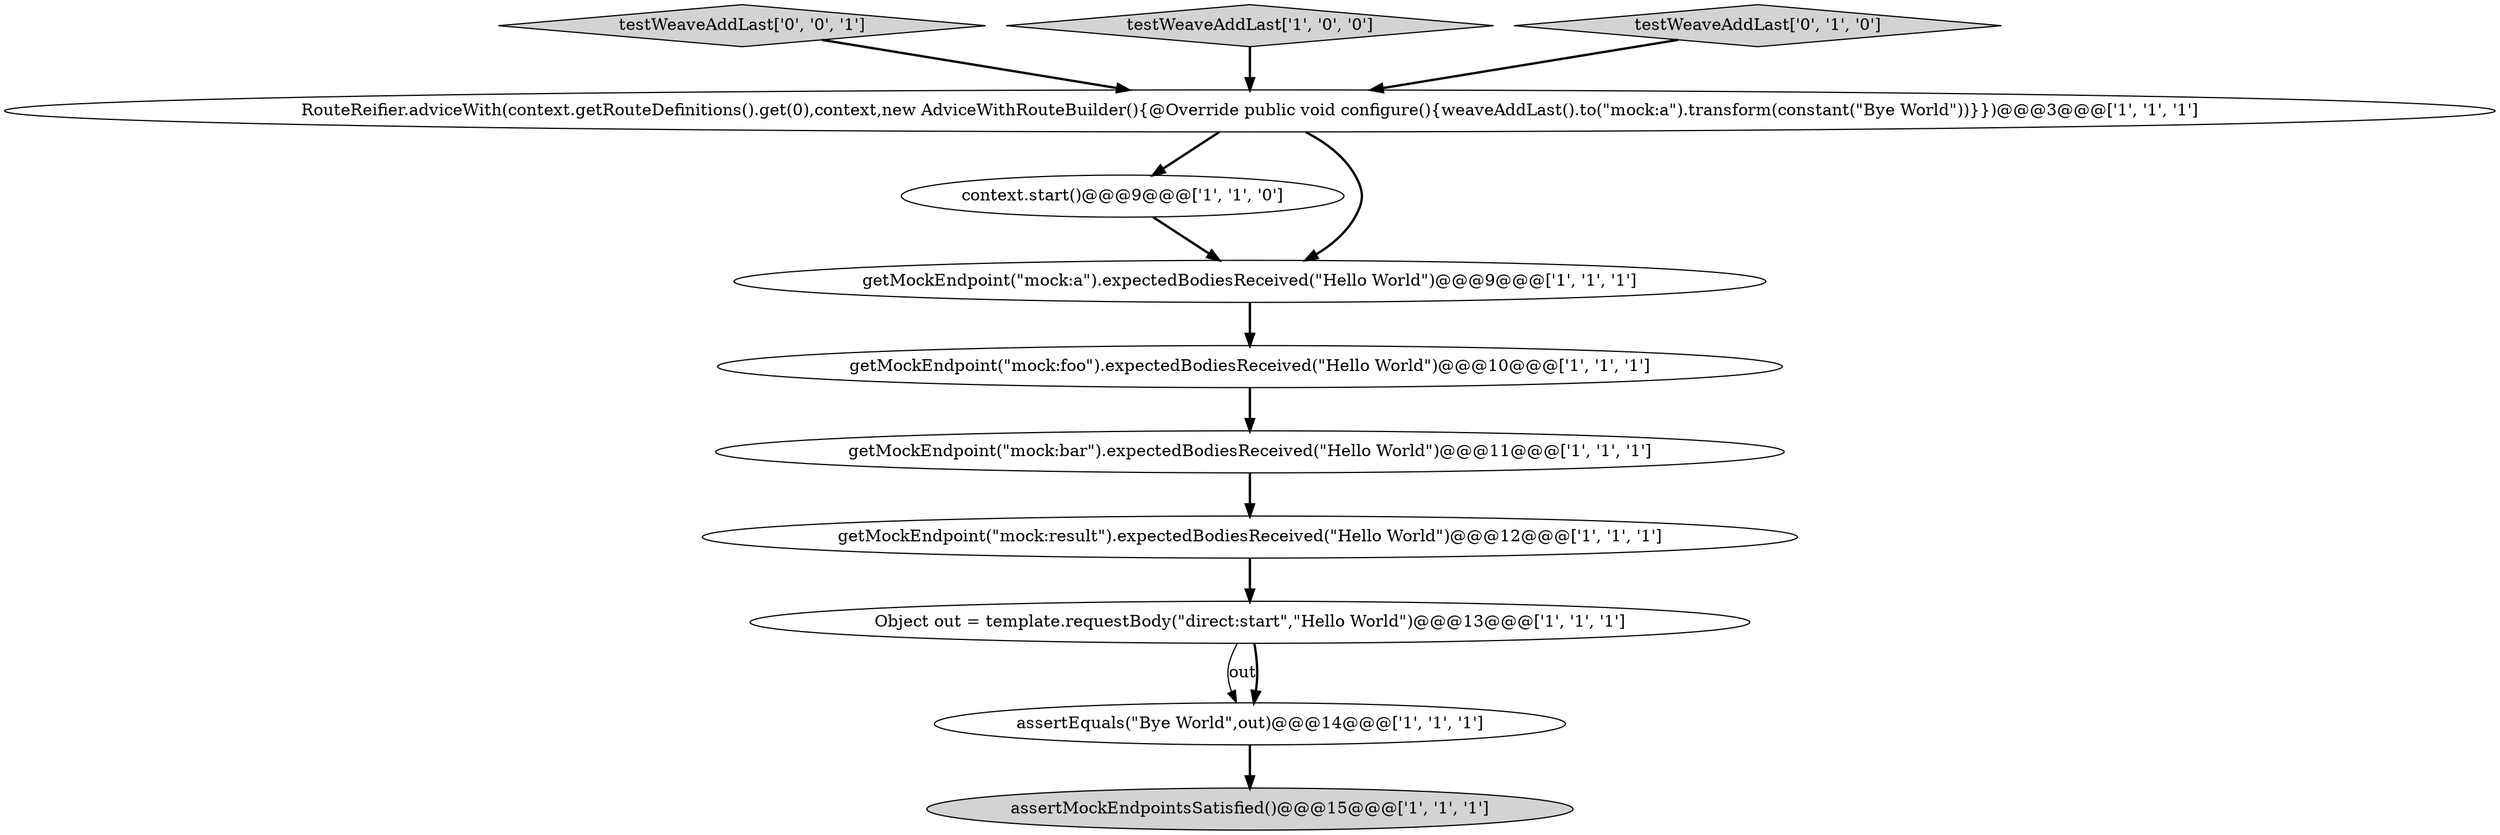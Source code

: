 digraph {
4 [style = filled, label = "getMockEndpoint(\"mock:bar\").expectedBodiesReceived(\"Hello World\")@@@11@@@['1', '1', '1']", fillcolor = white, shape = ellipse image = "AAA0AAABBB1BBB"];
2 [style = filled, label = "getMockEndpoint(\"mock:result\").expectedBodiesReceived(\"Hello World\")@@@12@@@['1', '1', '1']", fillcolor = white, shape = ellipse image = "AAA0AAABBB1BBB"];
1 [style = filled, label = "context.start()@@@9@@@['1', '1', '0']", fillcolor = white, shape = ellipse image = "AAA0AAABBB1BBB"];
11 [style = filled, label = "testWeaveAddLast['0', '0', '1']", fillcolor = lightgray, shape = diamond image = "AAA0AAABBB3BBB"];
0 [style = filled, label = "testWeaveAddLast['1', '0', '0']", fillcolor = lightgray, shape = diamond image = "AAA0AAABBB1BBB"];
9 [style = filled, label = "RouteReifier.adviceWith(context.getRouteDefinitions().get(0),context,new AdviceWithRouteBuilder(){@Override public void configure(){weaveAddLast().to(\"mock:a\").transform(constant(\"Bye World\"))}})@@@3@@@['1', '1', '1']", fillcolor = white, shape = ellipse image = "AAA0AAABBB1BBB"];
5 [style = filled, label = "Object out = template.requestBody(\"direct:start\",\"Hello World\")@@@13@@@['1', '1', '1']", fillcolor = white, shape = ellipse image = "AAA0AAABBB1BBB"];
6 [style = filled, label = "assertMockEndpointsSatisfied()@@@15@@@['1', '1', '1']", fillcolor = lightgray, shape = ellipse image = "AAA0AAABBB1BBB"];
8 [style = filled, label = "assertEquals(\"Bye World\",out)@@@14@@@['1', '1', '1']", fillcolor = white, shape = ellipse image = "AAA0AAABBB1BBB"];
10 [style = filled, label = "testWeaveAddLast['0', '1', '0']", fillcolor = lightgray, shape = diamond image = "AAA0AAABBB2BBB"];
3 [style = filled, label = "getMockEndpoint(\"mock:foo\").expectedBodiesReceived(\"Hello World\")@@@10@@@['1', '1', '1']", fillcolor = white, shape = ellipse image = "AAA0AAABBB1BBB"];
7 [style = filled, label = "getMockEndpoint(\"mock:a\").expectedBodiesReceived(\"Hello World\")@@@9@@@['1', '1', '1']", fillcolor = white, shape = ellipse image = "AAA0AAABBB1BBB"];
0->9 [style = bold, label=""];
1->7 [style = bold, label=""];
11->9 [style = bold, label=""];
5->8 [style = solid, label="out"];
5->8 [style = bold, label=""];
8->6 [style = bold, label=""];
9->1 [style = bold, label=""];
3->4 [style = bold, label=""];
10->9 [style = bold, label=""];
4->2 [style = bold, label=""];
2->5 [style = bold, label=""];
9->7 [style = bold, label=""];
7->3 [style = bold, label=""];
}
